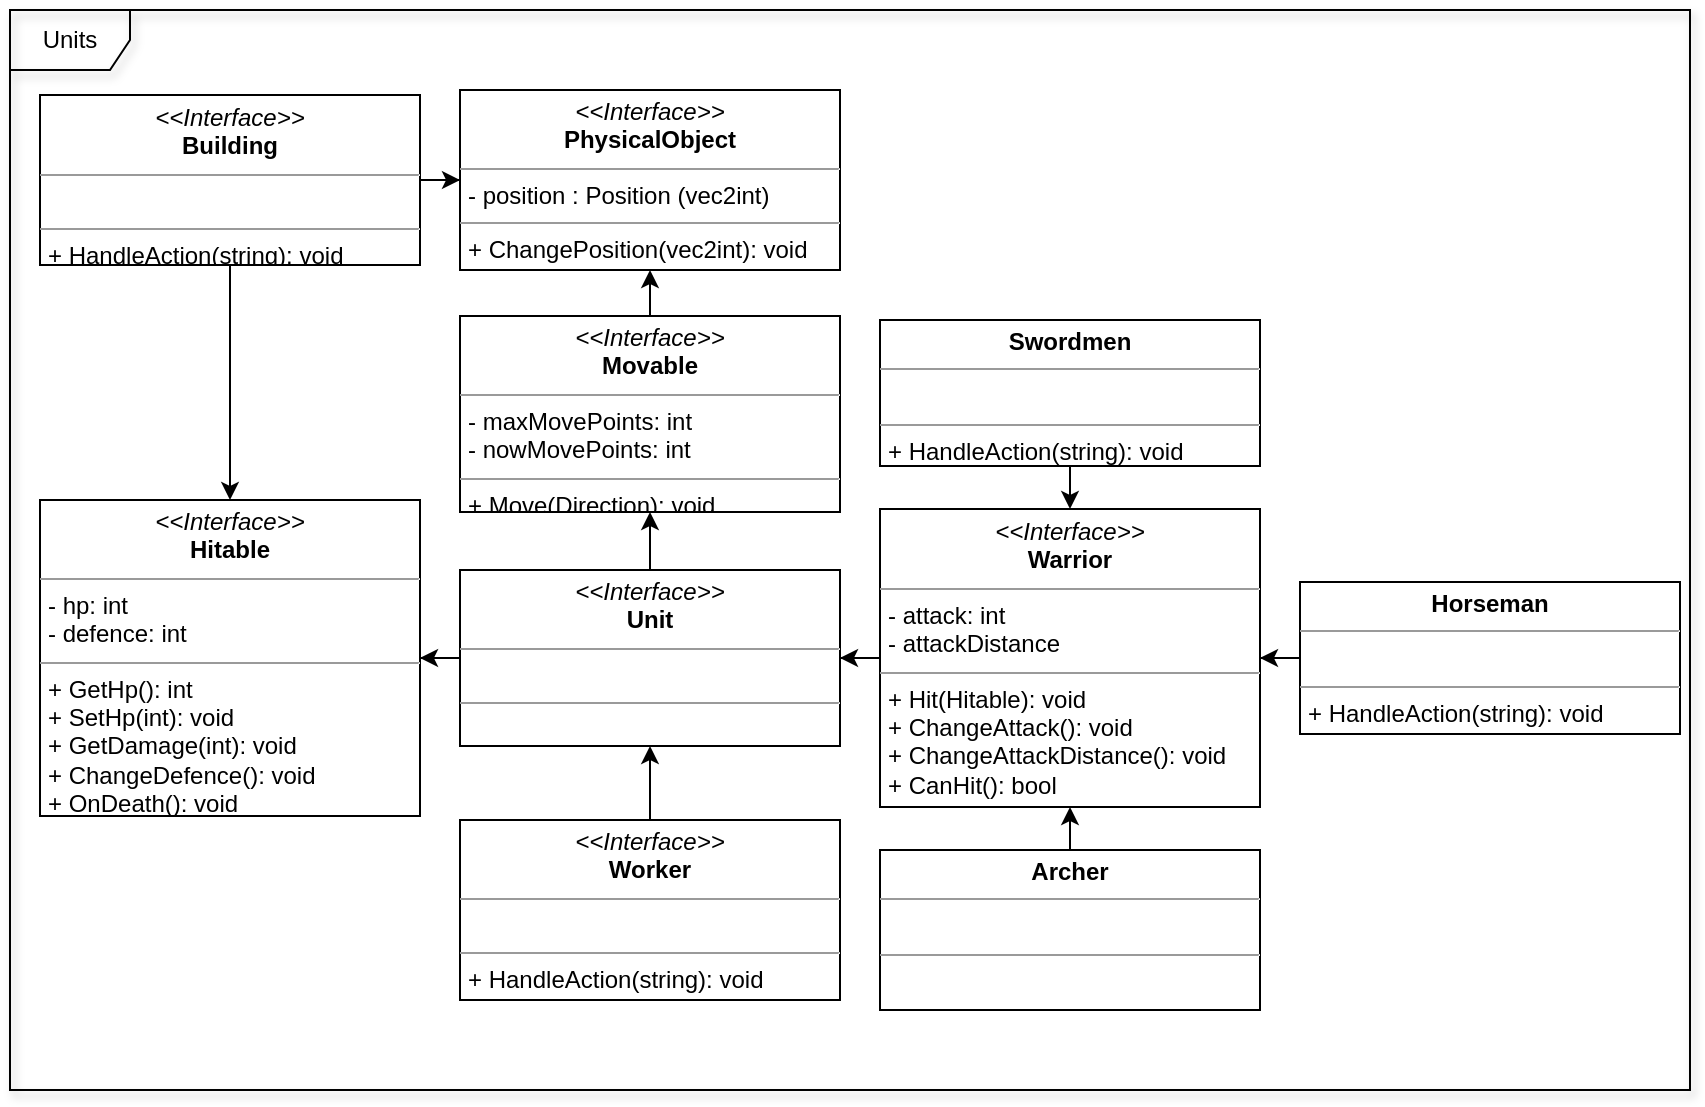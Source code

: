 <mxfile version="12.9.10" type="device"><diagram name="Page-1" id="c4acf3e9-155e-7222-9cf6-157b1a14988f"><mxGraphModel dx="188" dy="508" grid="1" gridSize="10" guides="1" tooltips="1" connect="1" arrows="1" fold="1" page="1" pageScale="1" pageWidth="850" pageHeight="1100" background="#ffffff" math="0" shadow="0"><root><mxCell id="0"/><mxCell id="1" parent="0"/><mxCell id="P0vQCk8-Yvsyq4mTKWe7-42" value="Units" style="shape=umlFrame;whiteSpace=wrap;html=1;shadow=1;glass=0;comic=0;fillColor=none;width=60;noLabel=0;allowArrows=0;labelPadding=0;" vertex="1" parent="1"><mxGeometry x="855" width="840" height="540" as="geometry"/></mxCell><mxCell id="P0vQCk8-Yvsyq4mTKWe7-6" value="&lt;p style=&quot;margin: 0px ; margin-top: 4px ; text-align: center&quot;&gt;&lt;i&gt;&amp;lt;&amp;lt;Interface&amp;gt;&amp;gt;&lt;/i&gt;&lt;br&gt;&lt;b&gt;Hitable&lt;/b&gt;&lt;/p&gt;&lt;hr size=&quot;1&quot;&gt;&lt;p style=&quot;margin: 0px ; margin-left: 4px&quot;&gt;- hp: int&lt;/p&gt;&lt;p style=&quot;margin: 0px ; margin-left: 4px&quot;&gt;&lt;span&gt;- defence: int&lt;/span&gt;&lt;/p&gt;&lt;hr size=&quot;1&quot;&gt;&lt;p style=&quot;margin: 0px ; margin-left: 4px&quot;&gt;+ GetHp(): int&lt;/p&gt;&lt;p style=&quot;margin: 0px ; margin-left: 4px&quot;&gt;+ SetHp(int): void&lt;/p&gt;&lt;p style=&quot;margin: 0px 0px 0px 4px&quot;&gt;+ GetDamage(int): void&lt;/p&gt;&lt;p style=&quot;margin: 0px 0px 0px 4px&quot;&gt;+ ChangeDefence(): void&lt;/p&gt;&lt;p style=&quot;margin: 0px 0px 0px 4px&quot;&gt;+ OnDeath(): void&lt;/p&gt;&lt;p style=&quot;margin: 0px ; margin-left: 4px&quot;&gt;&lt;br&gt;&lt;/p&gt;" style="verticalAlign=top;align=left;overflow=fill;fontSize=12;fontFamily=Helvetica;html=1;rounded=0;shadow=0;comic=0;labelBackgroundColor=none;strokeWidth=1" vertex="1" parent="1"><mxGeometry x="870" y="245" width="190" height="158" as="geometry"/></mxCell><mxCell id="P0vQCk8-Yvsyq4mTKWe7-20" style="edgeStyle=orthogonalEdgeStyle;rounded=0;orthogonalLoop=1;jettySize=auto;html=1;entryX=1;entryY=0.5;entryDx=0;entryDy=0;" edge="1" parent="1" source="P0vQCk8-Yvsyq4mTKWe7-8" target="P0vQCk8-Yvsyq4mTKWe7-15"><mxGeometry relative="1" as="geometry"/></mxCell><mxCell id="P0vQCk8-Yvsyq4mTKWe7-8" value="&lt;p style=&quot;margin: 0px ; margin-top: 4px ; text-align: center&quot;&gt;&lt;i&gt;&amp;lt;&amp;lt;Interface&amp;gt;&amp;gt;&lt;/i&gt;&lt;br&gt;&lt;b&gt;Warrior&lt;/b&gt;&lt;/p&gt;&lt;hr size=&quot;1&quot;&gt;&lt;p style=&quot;margin: 0px ; margin-left: 4px&quot;&gt;- attack: int&lt;/p&gt;&lt;p style=&quot;margin: 0px ; margin-left: 4px&quot;&gt;- attackDistance&lt;/p&gt;&lt;hr size=&quot;1&quot;&gt;&lt;p style=&quot;margin: 0px ; margin-left: 4px&quot;&gt;+ Hit(Hitable): void&lt;/p&gt;&lt;p style=&quot;margin: 0px ; margin-left: 4px&quot;&gt;+ ChangeAttack(): void&lt;/p&gt;&lt;p style=&quot;margin: 0px ; margin-left: 4px&quot;&gt;+ ChangeAttackDistance(): void&lt;/p&gt;&lt;p style=&quot;margin: 0px ; margin-left: 4px&quot;&gt;+ CanHit(): bool&lt;/p&gt;" style="verticalAlign=top;align=left;overflow=fill;fontSize=12;fontFamily=Helvetica;html=1;rounded=0;shadow=0;comic=0;labelBackgroundColor=none;strokeWidth=1" vertex="1" parent="1"><mxGeometry x="1290" y="249.5" width="190" height="149" as="geometry"/></mxCell><mxCell id="P0vQCk8-Yvsyq4mTKWe7-10" value="&lt;p style=&quot;margin: 0px ; margin-top: 4px ; text-align: center&quot;&gt;&lt;i&gt;&amp;lt;&amp;lt;Interface&amp;gt;&amp;gt;&lt;/i&gt;&lt;br&gt;&lt;b&gt;PhysicalObject&lt;/b&gt;&lt;/p&gt;&lt;hr size=&quot;1&quot;&gt;&lt;p style=&quot;margin: 0px ; margin-left: 4px&quot;&gt;- position : Position (vec2int)&lt;br&gt;&lt;/p&gt;&lt;hr size=&quot;1&quot;&gt;&lt;p style=&quot;margin: 0px ; margin-left: 4px&quot;&gt;+ ChangePosition(vec2int): void&lt;/p&gt;" style="verticalAlign=top;align=left;overflow=fill;fontSize=12;fontFamily=Helvetica;html=1;rounded=0;shadow=0;comic=0;labelBackgroundColor=none;strokeWidth=1" vertex="1" parent="1"><mxGeometry x="1080" y="40" width="190" height="90" as="geometry"/></mxCell><mxCell id="P0vQCk8-Yvsyq4mTKWe7-12" style="edgeStyle=orthogonalEdgeStyle;rounded=0;orthogonalLoop=1;jettySize=auto;html=1;entryX=0.5;entryY=1;entryDx=0;entryDy=0;" edge="1" parent="1" source="P0vQCk8-Yvsyq4mTKWe7-11" target="P0vQCk8-Yvsyq4mTKWe7-10"><mxGeometry relative="1" as="geometry"/></mxCell><mxCell id="P0vQCk8-Yvsyq4mTKWe7-11" value="&lt;p style=&quot;margin: 0px ; margin-top: 4px ; text-align: center&quot;&gt;&lt;i&gt;&amp;lt;&amp;lt;Interface&amp;gt;&amp;gt;&lt;/i&gt;&lt;br&gt;&lt;b&gt;Movable&lt;/b&gt;&lt;/p&gt;&lt;hr size=&quot;1&quot;&gt;&lt;p style=&quot;margin: 0px 0px 0px 4px&quot;&gt;- maxMovePoints: int&lt;/p&gt;&lt;p style=&quot;margin: 0px 0px 0px 4px&quot;&gt;- nowMovePoints: int&lt;/p&gt;&lt;hr size=&quot;1&quot;&gt;&lt;p style=&quot;margin: 0px ; margin-left: 4px&quot;&gt;+ Move(Direction): void&lt;br&gt;&lt;/p&gt;" style="verticalAlign=top;align=left;overflow=fill;fontSize=12;fontFamily=Helvetica;html=1;rounded=0;shadow=0;comic=0;labelBackgroundColor=none;strokeWidth=1" vertex="1" parent="1"><mxGeometry x="1080" y="153" width="190" height="98" as="geometry"/></mxCell><mxCell id="P0vQCk8-Yvsyq4mTKWe7-18" style="edgeStyle=orthogonalEdgeStyle;rounded=0;orthogonalLoop=1;jettySize=auto;html=1;entryX=0.5;entryY=1;entryDx=0;entryDy=0;" edge="1" parent="1" source="P0vQCk8-Yvsyq4mTKWe7-15" target="P0vQCk8-Yvsyq4mTKWe7-11"><mxGeometry relative="1" as="geometry"/></mxCell><mxCell id="P0vQCk8-Yvsyq4mTKWe7-19" style="edgeStyle=orthogonalEdgeStyle;rounded=0;orthogonalLoop=1;jettySize=auto;html=1;" edge="1" parent="1" source="P0vQCk8-Yvsyq4mTKWe7-15" target="P0vQCk8-Yvsyq4mTKWe7-6"><mxGeometry relative="1" as="geometry"/></mxCell><mxCell id="P0vQCk8-Yvsyq4mTKWe7-15" value="&lt;p style=&quot;margin: 0px ; margin-top: 4px ; text-align: center&quot;&gt;&lt;i&gt;&amp;lt;&amp;lt;Interface&amp;gt;&amp;gt;&lt;/i&gt;&lt;br&gt;&lt;b&gt;Unit&lt;/b&gt;&lt;/p&gt;&lt;hr size=&quot;1&quot;&gt;&lt;p style=&quot;margin: 0px ; margin-left: 4px&quot;&gt;&lt;br&gt;&lt;/p&gt;&lt;hr size=&quot;1&quot;&gt;&lt;p style=&quot;margin: 0px ; margin-left: 4px&quot;&gt;&lt;br&gt;&lt;/p&gt;" style="verticalAlign=top;align=left;overflow=fill;fontSize=12;fontFamily=Helvetica;html=1;rounded=0;shadow=0;comic=0;labelBackgroundColor=none;strokeWidth=1" vertex="1" parent="1"><mxGeometry x="1080" y="280" width="190" height="88" as="geometry"/></mxCell><mxCell id="P0vQCk8-Yvsyq4mTKWe7-22" style="edgeStyle=orthogonalEdgeStyle;rounded=0;orthogonalLoop=1;jettySize=auto;html=1;entryX=0.5;entryY=0;entryDx=0;entryDy=0;" edge="1" parent="1" source="P0vQCk8-Yvsyq4mTKWe7-21" target="P0vQCk8-Yvsyq4mTKWe7-8"><mxGeometry relative="1" as="geometry"/></mxCell><mxCell id="P0vQCk8-Yvsyq4mTKWe7-21" value="&lt;p style=&quot;margin: 0px ; margin-top: 4px ; text-align: center&quot;&gt;&lt;b&gt;Swordmen&lt;/b&gt;&lt;/p&gt;&lt;hr size=&quot;1&quot;&gt;&lt;p style=&quot;margin: 0px ; margin-left: 4px&quot;&gt;&lt;br&gt;&lt;/p&gt;&lt;hr size=&quot;1&quot;&gt;&lt;p style=&quot;margin: 0px ; margin-left: 4px&quot;&gt;+ HandleAction(string): void&lt;/p&gt;" style="verticalAlign=top;align=left;overflow=fill;fontSize=12;fontFamily=Helvetica;html=1;rounded=0;shadow=0;comic=0;labelBackgroundColor=none;strokeWidth=1" vertex="1" parent="1"><mxGeometry x="1290" y="155" width="190" height="73" as="geometry"/></mxCell><mxCell id="P0vQCk8-Yvsyq4mTKWe7-24" style="edgeStyle=orthogonalEdgeStyle;rounded=0;orthogonalLoop=1;jettySize=auto;html=1;entryX=1;entryY=0.5;entryDx=0;entryDy=0;" edge="1" parent="1" source="P0vQCk8-Yvsyq4mTKWe7-23" target="P0vQCk8-Yvsyq4mTKWe7-8"><mxGeometry relative="1" as="geometry"/></mxCell><mxCell id="P0vQCk8-Yvsyq4mTKWe7-23" value="&lt;p style=&quot;margin: 0px ; margin-top: 4px ; text-align: center&quot;&gt;&lt;b&gt;Horseman&lt;/b&gt;&lt;/p&gt;&lt;hr size=&quot;1&quot;&gt;&lt;p style=&quot;margin: 0px ; margin-left: 4px&quot;&gt;&lt;br&gt;&lt;/p&gt;&lt;hr size=&quot;1&quot;&gt;&lt;p style=&quot;margin: 0px ; margin-left: 4px&quot;&gt;+ HandleAction(string): void&lt;br&gt;&lt;/p&gt;" style="verticalAlign=top;align=left;overflow=fill;fontSize=12;fontFamily=Helvetica;html=1;rounded=0;shadow=0;comic=0;labelBackgroundColor=none;strokeWidth=1" vertex="1" parent="1"><mxGeometry x="1500" y="286" width="190" height="76" as="geometry"/></mxCell><mxCell id="P0vQCk8-Yvsyq4mTKWe7-26" style="edgeStyle=orthogonalEdgeStyle;rounded=0;orthogonalLoop=1;jettySize=auto;html=1;entryX=0.5;entryY=1;entryDx=0;entryDy=0;" edge="1" parent="1" source="P0vQCk8-Yvsyq4mTKWe7-25" target="P0vQCk8-Yvsyq4mTKWe7-8"><mxGeometry relative="1" as="geometry"/></mxCell><mxCell id="P0vQCk8-Yvsyq4mTKWe7-25" value="&lt;p style=&quot;margin: 0px ; margin-top: 4px ; text-align: center&quot;&gt;&lt;b&gt;Archer&lt;/b&gt;&lt;/p&gt;&lt;hr size=&quot;1&quot;&gt;&lt;p style=&quot;margin: 0px ; margin-left: 4px&quot;&gt;&lt;br&gt;&lt;/p&gt;&lt;hr size=&quot;1&quot;&gt;&lt;p style=&quot;margin: 0px ; margin-left: 4px&quot;&gt;&lt;br&gt;&lt;/p&gt;" style="verticalAlign=top;align=left;overflow=fill;fontSize=12;fontFamily=Helvetica;html=1;rounded=0;shadow=0;comic=0;labelBackgroundColor=none;strokeWidth=1" vertex="1" parent="1"><mxGeometry x="1290" y="420" width="190" height="80" as="geometry"/></mxCell><mxCell id="P0vQCk8-Yvsyq4mTKWe7-29" style="edgeStyle=orthogonalEdgeStyle;rounded=0;orthogonalLoop=1;jettySize=auto;html=1;entryX=0.5;entryY=0;entryDx=0;entryDy=0;" edge="1" parent="1" source="P0vQCk8-Yvsyq4mTKWe7-27" target="P0vQCk8-Yvsyq4mTKWe7-6"><mxGeometry relative="1" as="geometry"/></mxCell><mxCell id="P0vQCk8-Yvsyq4mTKWe7-33" style="edgeStyle=orthogonalEdgeStyle;rounded=0;orthogonalLoop=1;jettySize=auto;html=1;entryX=0;entryY=0.5;entryDx=0;entryDy=0;" edge="1" parent="1" source="P0vQCk8-Yvsyq4mTKWe7-27" target="P0vQCk8-Yvsyq4mTKWe7-10"><mxGeometry relative="1" as="geometry"/></mxCell><mxCell id="P0vQCk8-Yvsyq4mTKWe7-27" value="&lt;p style=&quot;margin: 0px ; margin-top: 4px ; text-align: center&quot;&gt;&lt;i&gt;&amp;lt;&amp;lt;Interface&amp;gt;&amp;gt;&lt;/i&gt;&lt;br&gt;&lt;b&gt;Building&lt;/b&gt;&lt;/p&gt;&lt;hr size=&quot;1&quot;&gt;&lt;p style=&quot;margin: 0px ; margin-left: 4px&quot;&gt;&lt;br&gt;&lt;/p&gt;&lt;hr size=&quot;1&quot;&gt;&lt;p style=&quot;margin: 0px ; margin-left: 4px&quot;&gt;+ HandleAction(string): void&lt;/p&gt;" style="verticalAlign=top;align=left;overflow=fill;fontSize=12;fontFamily=Helvetica;html=1;rounded=0;shadow=0;comic=0;labelBackgroundColor=none;strokeWidth=1" vertex="1" parent="1"><mxGeometry x="870" y="42.5" width="190" height="85" as="geometry"/></mxCell><mxCell id="P0vQCk8-Yvsyq4mTKWe7-32" style="edgeStyle=orthogonalEdgeStyle;rounded=0;orthogonalLoop=1;jettySize=auto;html=1;entryX=0.5;entryY=1;entryDx=0;entryDy=0;" edge="1" parent="1" source="P0vQCk8-Yvsyq4mTKWe7-31" target="P0vQCk8-Yvsyq4mTKWe7-15"><mxGeometry relative="1" as="geometry"/></mxCell><mxCell id="P0vQCk8-Yvsyq4mTKWe7-31" value="&lt;p style=&quot;margin: 0px ; margin-top: 4px ; text-align: center&quot;&gt;&lt;i&gt;&amp;lt;&amp;lt;Interface&amp;gt;&amp;gt;&lt;/i&gt;&lt;br&gt;&lt;b&gt;Worker&lt;/b&gt;&lt;/p&gt;&lt;hr size=&quot;1&quot;&gt;&lt;p style=&quot;margin: 0px ; margin-left: 4px&quot;&gt;&lt;br&gt;&lt;/p&gt;&lt;hr size=&quot;1&quot;&gt;&lt;p style=&quot;margin: 0px ; margin-left: 4px&quot;&gt;+ HandleAction(string): void&lt;/p&gt;" style="verticalAlign=top;align=left;overflow=fill;fontSize=12;fontFamily=Helvetica;html=1;rounded=0;shadow=0;comic=0;labelBackgroundColor=none;strokeWidth=1" vertex="1" parent="1"><mxGeometry x="1080" y="405" width="190" height="90" as="geometry"/></mxCell></root></mxGraphModel></diagram></mxfile>